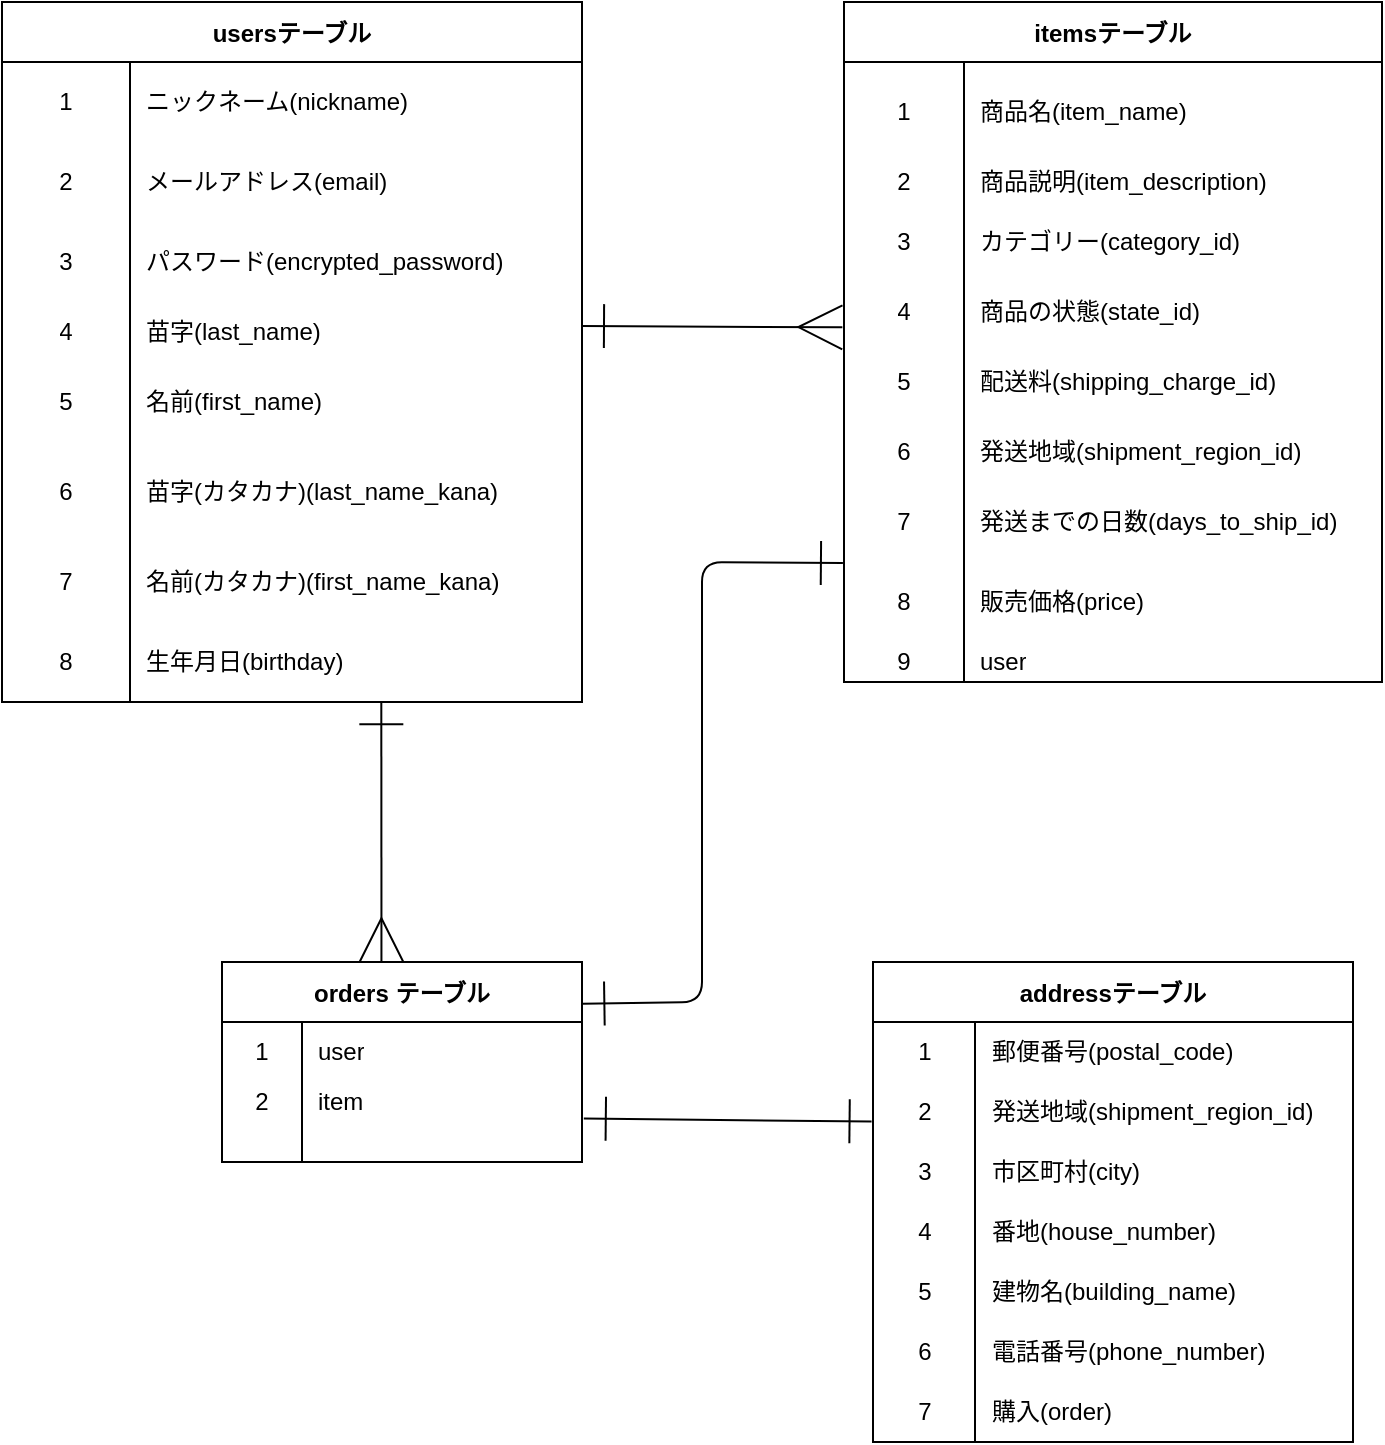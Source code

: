 <mxfile>
    <diagram id="y12n33zQPNSai81kDxcl" name="ページ1">
        <mxGraphModel dx="463" dy="490" grid="1" gridSize="10" guides="1" tooltips="1" connect="1" arrows="1" fold="1" page="1" pageScale="1" pageWidth="827" pageHeight="1169" math="0" shadow="0">
            <root>
                <mxCell id="0"/>
                <mxCell id="1" parent="0"/>
                <mxCell id="2" value="usersテーブル" style="shape=table;startSize=30;container=1;collapsible=0;childLayout=tableLayout;fixedRows=1;rowLines=0;fontStyle=1;" parent="1" vertex="1">
                    <mxGeometry x="50" y="40" width="290" height="350.0" as="geometry"/>
                </mxCell>
                <mxCell id="3" value="" style="shape=tableRow;horizontal=0;startSize=0;swimlaneHead=0;swimlaneBody=0;top=0;left=0;bottom=0;right=0;collapsible=0;dropTarget=0;fillColor=none;points=[[0,0.5],[1,0.5]];portConstraint=eastwest;" parent="2" vertex="1">
                    <mxGeometry y="30" width="290" height="40" as="geometry"/>
                </mxCell>
                <mxCell id="4" value="1" style="shape=partialRectangle;html=1;whiteSpace=wrap;connectable=0;fillColor=none;top=0;left=0;bottom=0;right=0;overflow=hidden;pointerEvents=1;" parent="3" vertex="1">
                    <mxGeometry width="64" height="40" as="geometry">
                        <mxRectangle width="64" height="40" as="alternateBounds"/>
                    </mxGeometry>
                </mxCell>
                <mxCell id="5" value="ニックネーム(nickname)" style="shape=partialRectangle;html=1;whiteSpace=wrap;connectable=0;fillColor=none;top=0;left=0;bottom=0;right=0;align=left;spacingLeft=6;overflow=hidden;" parent="3" vertex="1">
                    <mxGeometry x="64" width="226" height="40" as="geometry">
                        <mxRectangle width="226" height="40" as="alternateBounds"/>
                    </mxGeometry>
                </mxCell>
                <mxCell id="6" value="" style="shape=tableRow;horizontal=0;startSize=0;swimlaneHead=0;swimlaneBody=0;top=0;left=0;bottom=0;right=0;collapsible=0;dropTarget=0;fillColor=none;points=[[0,0.5],[1,0.5]];portConstraint=eastwest;" parent="2" vertex="1">
                    <mxGeometry y="70" width="290" height="40" as="geometry"/>
                </mxCell>
                <mxCell id="7" value="2" style="shape=partialRectangle;html=1;whiteSpace=wrap;connectable=0;fillColor=none;top=0;left=0;bottom=0;right=0;overflow=hidden;" parent="6" vertex="1">
                    <mxGeometry width="64" height="40" as="geometry">
                        <mxRectangle width="64" height="40" as="alternateBounds"/>
                    </mxGeometry>
                </mxCell>
                <mxCell id="8" value="メールアドレス(email)" style="shape=partialRectangle;html=1;whiteSpace=wrap;connectable=0;fillColor=none;top=0;left=0;bottom=0;right=0;align=left;spacingLeft=6;overflow=hidden;" parent="6" vertex="1">
                    <mxGeometry x="64" width="226" height="40" as="geometry">
                        <mxRectangle width="226" height="40" as="alternateBounds"/>
                    </mxGeometry>
                </mxCell>
                <mxCell id="9" value="" style="shape=tableRow;horizontal=0;startSize=0;swimlaneHead=0;swimlaneBody=0;top=0;left=0;bottom=0;right=0;collapsible=0;dropTarget=0;fillColor=none;points=[[0,0.5],[1,0.5]];portConstraint=eastwest;" parent="2" vertex="1">
                    <mxGeometry y="110" width="290" height="40" as="geometry"/>
                </mxCell>
                <mxCell id="10" value="3" style="shape=partialRectangle;html=1;whiteSpace=wrap;connectable=0;fillColor=none;top=0;left=0;bottom=0;right=0;overflow=hidden;" parent="9" vertex="1">
                    <mxGeometry width="64" height="40" as="geometry">
                        <mxRectangle width="64" height="40" as="alternateBounds"/>
                    </mxGeometry>
                </mxCell>
                <mxCell id="11" value="パスワード(encrypted_password)&lt;span style=&quot;&quot;&gt;&#9;&lt;/span&gt;" style="shape=partialRectangle;html=1;whiteSpace=wrap;connectable=0;fillColor=none;top=0;left=0;bottom=0;right=0;align=left;spacingLeft=6;overflow=hidden;" parent="9" vertex="1">
                    <mxGeometry x="64" width="226" height="40" as="geometry">
                        <mxRectangle width="226" height="40" as="alternateBounds"/>
                    </mxGeometry>
                </mxCell>
                <mxCell id="72" value="" style="shape=tableRow;horizontal=0;startSize=0;swimlaneHead=0;swimlaneBody=0;top=0;left=0;bottom=0;right=0;collapsible=0;dropTarget=0;fillColor=none;points=[[0,0.5],[1,0.5]];portConstraint=eastwest;" parent="2" vertex="1">
                    <mxGeometry y="150" width="290" height="30" as="geometry"/>
                </mxCell>
                <mxCell id="73" value="4" style="shape=partialRectangle;html=1;whiteSpace=wrap;connectable=0;fillColor=none;top=0;left=0;bottom=0;right=0;overflow=hidden;" parent="72" vertex="1">
                    <mxGeometry width="64" height="30" as="geometry">
                        <mxRectangle width="64" height="30" as="alternateBounds"/>
                    </mxGeometry>
                </mxCell>
                <mxCell id="74" value="苗字(last_name)" style="shape=partialRectangle;html=1;whiteSpace=wrap;connectable=0;fillColor=none;top=0;left=0;bottom=0;right=0;align=left;spacingLeft=6;overflow=hidden;" parent="72" vertex="1">
                    <mxGeometry x="64" width="226" height="30" as="geometry">
                        <mxRectangle width="226" height="30" as="alternateBounds"/>
                    </mxGeometry>
                </mxCell>
                <mxCell id="75" value="" style="shape=tableRow;horizontal=0;startSize=0;swimlaneHead=0;swimlaneBody=0;top=0;left=0;bottom=0;right=0;collapsible=0;dropTarget=0;fillColor=none;points=[[0,0.5],[1,0.5]];portConstraint=eastwest;" parent="2" vertex="1">
                    <mxGeometry y="180" width="290" height="40" as="geometry"/>
                </mxCell>
                <mxCell id="76" value="5" style="shape=partialRectangle;html=1;whiteSpace=wrap;connectable=0;fillColor=none;top=0;left=0;bottom=0;right=0;overflow=hidden;" parent="75" vertex="1">
                    <mxGeometry width="64" height="40" as="geometry">
                        <mxRectangle width="64" height="40" as="alternateBounds"/>
                    </mxGeometry>
                </mxCell>
                <mxCell id="77" value="名前(first_name)" style="shape=partialRectangle;html=1;whiteSpace=wrap;connectable=0;fillColor=none;top=0;left=0;bottom=0;right=0;align=left;spacingLeft=6;overflow=hidden;" parent="75" vertex="1">
                    <mxGeometry x="64" width="226" height="40" as="geometry">
                        <mxRectangle width="226" height="40" as="alternateBounds"/>
                    </mxGeometry>
                </mxCell>
                <mxCell id="94" value="" style="shape=tableRow;horizontal=0;startSize=0;swimlaneHead=0;swimlaneBody=0;top=0;left=0;bottom=0;right=0;collapsible=0;dropTarget=0;fillColor=none;points=[[0,0.5],[1,0.5]];portConstraint=eastwest;" parent="2" vertex="1">
                    <mxGeometry y="220" width="290" height="50" as="geometry"/>
                </mxCell>
                <mxCell id="95" value="6" style="shape=partialRectangle;html=1;whiteSpace=wrap;connectable=0;fillColor=none;top=0;left=0;bottom=0;right=0;overflow=hidden;" parent="94" vertex="1">
                    <mxGeometry width="64" height="50" as="geometry">
                        <mxRectangle width="64" height="50" as="alternateBounds"/>
                    </mxGeometry>
                </mxCell>
                <mxCell id="96" value="苗字(カタカナ)(last_name_kana)" style="shape=partialRectangle;html=1;whiteSpace=wrap;connectable=0;fillColor=none;top=0;left=0;bottom=0;right=0;align=left;spacingLeft=6;overflow=hidden;" parent="94" vertex="1">
                    <mxGeometry x="64" width="226" height="50" as="geometry">
                        <mxRectangle width="226" height="50" as="alternateBounds"/>
                    </mxGeometry>
                </mxCell>
                <mxCell id="116" value="" style="shape=tableRow;horizontal=0;startSize=0;swimlaneHead=0;swimlaneBody=0;top=0;left=0;bottom=0;right=0;collapsible=0;dropTarget=0;fillColor=none;points=[[0,0.5],[1,0.5]];portConstraint=eastwest;" parent="2" vertex="1">
                    <mxGeometry y="270" width="290" height="40" as="geometry"/>
                </mxCell>
                <mxCell id="117" value="7" style="shape=partialRectangle;html=1;whiteSpace=wrap;connectable=0;fillColor=none;top=0;left=0;bottom=0;right=0;overflow=hidden;" parent="116" vertex="1">
                    <mxGeometry width="64" height="40" as="geometry">
                        <mxRectangle width="64" height="40" as="alternateBounds"/>
                    </mxGeometry>
                </mxCell>
                <mxCell id="118" value="名前(カタカナ)(first_name_kana)" style="shape=partialRectangle;html=1;whiteSpace=wrap;connectable=0;fillColor=none;top=0;left=0;bottom=0;right=0;align=left;spacingLeft=6;overflow=hidden;" parent="116" vertex="1">
                    <mxGeometry x="64" width="226" height="40" as="geometry">
                        <mxRectangle width="226" height="40" as="alternateBounds"/>
                    </mxGeometry>
                </mxCell>
                <mxCell id="119" value="" style="shape=tableRow;horizontal=0;startSize=0;swimlaneHead=0;swimlaneBody=0;top=0;left=0;bottom=0;right=0;collapsible=0;dropTarget=0;fillColor=none;points=[[0,0.5],[1,0.5]];portConstraint=eastwest;" parent="2" vertex="1">
                    <mxGeometry y="310" width="290" height="40" as="geometry"/>
                </mxCell>
                <mxCell id="120" value="8" style="shape=partialRectangle;html=1;whiteSpace=wrap;connectable=0;fillColor=none;top=0;left=0;bottom=0;right=0;overflow=hidden;" parent="119" vertex="1">
                    <mxGeometry width="64" height="40" as="geometry">
                        <mxRectangle width="64" height="40" as="alternateBounds"/>
                    </mxGeometry>
                </mxCell>
                <mxCell id="121" value="生年月日(birthday)" style="shape=partialRectangle;html=1;whiteSpace=wrap;connectable=0;fillColor=none;top=0;left=0;bottom=0;right=0;align=left;spacingLeft=6;overflow=hidden;" parent="119" vertex="1">
                    <mxGeometry x="64" width="226" height="40" as="geometry">
                        <mxRectangle width="226" height="40" as="alternateBounds"/>
                    </mxGeometry>
                </mxCell>
                <mxCell id="25" value="addressテーブル" style="shape=table;startSize=30;container=1;collapsible=0;childLayout=tableLayout;fixedRows=1;rowLines=0;fontStyle=1;" parent="1" vertex="1">
                    <mxGeometry x="485.5" y="520" width="240" height="240" as="geometry"/>
                </mxCell>
                <mxCell id="26" value="" style="shape=tableRow;horizontal=0;startSize=0;swimlaneHead=0;swimlaneBody=0;top=0;left=0;bottom=0;right=0;collapsible=0;dropTarget=0;fillColor=none;points=[[0,0.5],[1,0.5]];portConstraint=eastwest;" parent="25" vertex="1">
                    <mxGeometry y="30" width="240" height="30" as="geometry"/>
                </mxCell>
                <mxCell id="27" value="1" style="shape=partialRectangle;html=1;whiteSpace=wrap;connectable=0;fillColor=none;top=0;left=0;bottom=0;right=0;overflow=hidden;pointerEvents=1;" parent="26" vertex="1">
                    <mxGeometry width="51" height="30" as="geometry">
                        <mxRectangle width="51" height="30" as="alternateBounds"/>
                    </mxGeometry>
                </mxCell>
                <mxCell id="28" value="郵便番号(postal_code)" style="shape=partialRectangle;html=1;whiteSpace=wrap;connectable=0;fillColor=none;top=0;left=0;bottom=0;right=0;align=left;spacingLeft=6;overflow=hidden;" parent="26" vertex="1">
                    <mxGeometry x="51" width="189" height="30" as="geometry">
                        <mxRectangle width="189" height="30" as="alternateBounds"/>
                    </mxGeometry>
                </mxCell>
                <mxCell id="29" value="" style="shape=tableRow;horizontal=0;startSize=0;swimlaneHead=0;swimlaneBody=0;top=0;left=0;bottom=0;right=0;collapsible=0;dropTarget=0;fillColor=none;points=[[0,0.5],[1,0.5]];portConstraint=eastwest;" parent="25" vertex="1">
                    <mxGeometry y="60" width="240" height="30" as="geometry"/>
                </mxCell>
                <mxCell id="30" value="2" style="shape=partialRectangle;html=1;whiteSpace=wrap;connectable=0;fillColor=none;top=0;left=0;bottom=0;right=0;overflow=hidden;" parent="29" vertex="1">
                    <mxGeometry width="51" height="30" as="geometry">
                        <mxRectangle width="51" height="30" as="alternateBounds"/>
                    </mxGeometry>
                </mxCell>
                <mxCell id="31" value="発送地域(shipment_region_id)" style="shape=partialRectangle;html=1;whiteSpace=wrap;connectable=0;fillColor=none;top=0;left=0;bottom=0;right=0;align=left;spacingLeft=6;overflow=hidden;" parent="29" vertex="1">
                    <mxGeometry x="51" width="189" height="30" as="geometry">
                        <mxRectangle width="189" height="30" as="alternateBounds"/>
                    </mxGeometry>
                </mxCell>
                <mxCell id="32" value="" style="shape=tableRow;horizontal=0;startSize=0;swimlaneHead=0;swimlaneBody=0;top=0;left=0;bottom=0;right=0;collapsible=0;dropTarget=0;fillColor=none;points=[[0,0.5],[1,0.5]];portConstraint=eastwest;" parent="25" vertex="1">
                    <mxGeometry y="90" width="240" height="30" as="geometry"/>
                </mxCell>
                <mxCell id="33" value="3" style="shape=partialRectangle;html=1;whiteSpace=wrap;connectable=0;fillColor=none;top=0;left=0;bottom=0;right=0;overflow=hidden;" parent="32" vertex="1">
                    <mxGeometry width="51" height="30" as="geometry">
                        <mxRectangle width="51" height="30" as="alternateBounds"/>
                    </mxGeometry>
                </mxCell>
                <mxCell id="34" value="市区町村(city)" style="shape=partialRectangle;html=1;whiteSpace=wrap;connectable=0;fillColor=none;top=0;left=0;bottom=0;right=0;align=left;spacingLeft=6;overflow=hidden;" parent="32" vertex="1">
                    <mxGeometry x="51" width="189" height="30" as="geometry">
                        <mxRectangle width="189" height="30" as="alternateBounds"/>
                    </mxGeometry>
                </mxCell>
                <mxCell id="205" value="" style="shape=tableRow;horizontal=0;startSize=0;swimlaneHead=0;swimlaneBody=0;top=0;left=0;bottom=0;right=0;collapsible=0;dropTarget=0;fillColor=none;points=[[0,0.5],[1,0.5]];portConstraint=eastwest;" parent="25" vertex="1">
                    <mxGeometry y="120" width="240" height="30" as="geometry"/>
                </mxCell>
                <mxCell id="206" value="4" style="shape=partialRectangle;html=1;whiteSpace=wrap;connectable=0;fillColor=none;top=0;left=0;bottom=0;right=0;overflow=hidden;" parent="205" vertex="1">
                    <mxGeometry width="51" height="30" as="geometry">
                        <mxRectangle width="51" height="30" as="alternateBounds"/>
                    </mxGeometry>
                </mxCell>
                <mxCell id="207" value="番地(house_number)" style="shape=partialRectangle;html=1;whiteSpace=wrap;connectable=0;fillColor=none;top=0;left=0;bottom=0;right=0;align=left;spacingLeft=6;overflow=hidden;" parent="205" vertex="1">
                    <mxGeometry x="51" width="189" height="30" as="geometry">
                        <mxRectangle width="189" height="30" as="alternateBounds"/>
                    </mxGeometry>
                </mxCell>
                <mxCell id="208" value="" style="shape=tableRow;horizontal=0;startSize=0;swimlaneHead=0;swimlaneBody=0;top=0;left=0;bottom=0;right=0;collapsible=0;dropTarget=0;fillColor=none;points=[[0,0.5],[1,0.5]];portConstraint=eastwest;" parent="25" vertex="1">
                    <mxGeometry y="150" width="240" height="30" as="geometry"/>
                </mxCell>
                <mxCell id="209" value="5" style="shape=partialRectangle;html=1;whiteSpace=wrap;connectable=0;fillColor=none;top=0;left=0;bottom=0;right=0;overflow=hidden;" parent="208" vertex="1">
                    <mxGeometry width="51" height="30" as="geometry">
                        <mxRectangle width="51" height="30" as="alternateBounds"/>
                    </mxGeometry>
                </mxCell>
                <mxCell id="210" value="建物名(building_name)" style="shape=partialRectangle;html=1;whiteSpace=wrap;connectable=0;fillColor=none;top=0;left=0;bottom=0;right=0;align=left;spacingLeft=6;overflow=hidden;" parent="208" vertex="1">
                    <mxGeometry x="51" width="189" height="30" as="geometry">
                        <mxRectangle width="189" height="30" as="alternateBounds"/>
                    </mxGeometry>
                </mxCell>
                <mxCell id="211" value="" style="shape=tableRow;horizontal=0;startSize=0;swimlaneHead=0;swimlaneBody=0;top=0;left=0;bottom=0;right=0;collapsible=0;dropTarget=0;fillColor=none;points=[[0,0.5],[1,0.5]];portConstraint=eastwest;" parent="25" vertex="1">
                    <mxGeometry y="180" width="240" height="30" as="geometry"/>
                </mxCell>
                <mxCell id="212" value="6" style="shape=partialRectangle;html=1;whiteSpace=wrap;connectable=0;fillColor=none;top=0;left=0;bottom=0;right=0;overflow=hidden;" parent="211" vertex="1">
                    <mxGeometry width="51" height="30" as="geometry">
                        <mxRectangle width="51" height="30" as="alternateBounds"/>
                    </mxGeometry>
                </mxCell>
                <mxCell id="213" value="電話番号(phone_number)" style="shape=partialRectangle;html=1;whiteSpace=wrap;connectable=0;fillColor=none;top=0;left=0;bottom=0;right=0;align=left;spacingLeft=6;overflow=hidden;" parent="211" vertex="1">
                    <mxGeometry x="51" width="189" height="30" as="geometry">
                        <mxRectangle width="189" height="30" as="alternateBounds"/>
                    </mxGeometry>
                </mxCell>
                <mxCell id="214" value="" style="shape=tableRow;horizontal=0;startSize=0;swimlaneHead=0;swimlaneBody=0;top=0;left=0;bottom=0;right=0;collapsible=0;dropTarget=0;fillColor=none;points=[[0,0.5],[1,0.5]];portConstraint=eastwest;" parent="25" vertex="1">
                    <mxGeometry y="210" width="240" height="30" as="geometry"/>
                </mxCell>
                <mxCell id="215" value="7" style="shape=partialRectangle;html=1;whiteSpace=wrap;connectable=0;fillColor=none;top=0;left=0;bottom=0;right=0;overflow=hidden;" parent="214" vertex="1">
                    <mxGeometry width="51" height="30" as="geometry">
                        <mxRectangle width="51" height="30" as="alternateBounds"/>
                    </mxGeometry>
                </mxCell>
                <mxCell id="216" value="購入(order)" style="shape=partialRectangle;html=1;whiteSpace=wrap;connectable=0;fillColor=none;top=0;left=0;bottom=0;right=0;align=left;spacingLeft=6;overflow=hidden;" parent="214" vertex="1">
                    <mxGeometry x="51" width="189" height="30" as="geometry">
                        <mxRectangle width="189" height="30" as="alternateBounds"/>
                    </mxGeometry>
                </mxCell>
                <mxCell id="266" style="edgeStyle=none;rounded=1;jumpSize=11;html=1;strokeWidth=1;startArrow=ERmany;startFill=0;endArrow=ERone;endFill=0;startSize=20;endSize=20;sourcePerimeterSpacing=20;targetPerimeterSpacing=20;exitX=0.443;exitY=0.001;exitDx=0;exitDy=0;exitPerimeter=0;entryX=0.654;entryY=1.004;entryDx=0;entryDy=0;entryPerimeter=0;" parent="1" source="35" target="119" edge="1">
                    <mxGeometry relative="1" as="geometry">
                        <mxPoint x="250" y="520" as="sourcePoint"/>
                        <mxPoint x="240" y="400" as="targetPoint"/>
                    </mxGeometry>
                </mxCell>
                <mxCell id="270" style="edgeStyle=none;rounded=1;jumpSize=11;html=1;entryX=-0.002;entryY=0.014;entryDx=0;entryDy=0;entryPerimeter=0;strokeWidth=1;startArrow=ERone;startFill=0;endArrow=ERone;endFill=0;startSize=20;endSize=20;sourcePerimeterSpacing=20;targetPerimeterSpacing=20;exitX=1.001;exitY=0.209;exitDx=0;exitDy=0;exitPerimeter=0;" parent="1" source="35" target="167" edge="1">
                    <mxGeometry relative="1" as="geometry">
                        <Array as="points">
                            <mxPoint x="400" y="540"/>
                            <mxPoint x="400" y="320"/>
                        </Array>
                    </mxGeometry>
                </mxCell>
                <mxCell id="35" value="orders テーブル" style="shape=table;startSize=30;container=1;collapsible=0;childLayout=tableLayout;fixedRows=1;rowLines=0;fontStyle=1;" parent="1" vertex="1">
                    <mxGeometry x="160" y="520" width="180" height="100" as="geometry"/>
                </mxCell>
                <mxCell id="36" value="" style="shape=tableRow;horizontal=0;startSize=0;swimlaneHead=0;swimlaneBody=0;top=0;left=0;bottom=0;right=0;collapsible=0;dropTarget=0;fillColor=none;points=[[0,0.5],[1,0.5]];portConstraint=eastwest;" parent="35" vertex="1">
                    <mxGeometry y="30" width="180" height="30" as="geometry"/>
                </mxCell>
                <mxCell id="37" value="1" style="shape=partialRectangle;html=1;whiteSpace=wrap;connectable=0;fillColor=none;top=0;left=0;bottom=0;right=0;overflow=hidden;pointerEvents=1;" parent="36" vertex="1">
                    <mxGeometry width="40" height="30" as="geometry">
                        <mxRectangle width="40" height="30" as="alternateBounds"/>
                    </mxGeometry>
                </mxCell>
                <mxCell id="38" value="user" style="shape=partialRectangle;html=1;whiteSpace=wrap;connectable=0;fillColor=none;top=0;left=0;bottom=0;right=0;align=left;spacingLeft=6;overflow=hidden;" parent="36" vertex="1">
                    <mxGeometry x="40" width="140" height="30" as="geometry">
                        <mxRectangle width="140" height="30" as="alternateBounds"/>
                    </mxGeometry>
                </mxCell>
                <mxCell id="39" value="" style="shape=tableRow;horizontal=0;startSize=0;swimlaneHead=0;swimlaneBody=0;top=0;left=0;bottom=0;right=0;collapsible=0;dropTarget=0;fillColor=none;points=[[0,0.5],[1,0.5]];portConstraint=eastwest;" parent="35" vertex="1">
                    <mxGeometry y="60" width="180" height="20" as="geometry"/>
                </mxCell>
                <mxCell id="40" value="2" style="shape=partialRectangle;html=1;whiteSpace=wrap;connectable=0;fillColor=none;top=0;left=0;bottom=0;right=0;overflow=hidden;" parent="39" vertex="1">
                    <mxGeometry width="40" height="20" as="geometry">
                        <mxRectangle width="40" height="20" as="alternateBounds"/>
                    </mxGeometry>
                </mxCell>
                <mxCell id="41" value="item" style="shape=partialRectangle;html=1;whiteSpace=wrap;connectable=0;fillColor=none;top=0;left=0;bottom=0;right=0;align=left;spacingLeft=6;overflow=hidden;" parent="39" vertex="1">
                    <mxGeometry x="40" width="140" height="20" as="geometry">
                        <mxRectangle width="140" height="20" as="alternateBounds"/>
                    </mxGeometry>
                </mxCell>
                <mxCell id="42" value="" style="shape=tableRow;horizontal=0;startSize=0;swimlaneHead=0;swimlaneBody=0;top=0;left=0;bottom=0;right=0;collapsible=0;dropTarget=0;fillColor=none;points=[[0,0.5],[1,0.5]];portConstraint=eastwest;" parent="35" vertex="1">
                    <mxGeometry y="80" width="180" height="20" as="geometry"/>
                </mxCell>
                <mxCell id="43" value="" style="shape=partialRectangle;html=1;whiteSpace=wrap;connectable=0;fillColor=none;top=0;left=0;bottom=0;right=0;overflow=hidden;" parent="42" vertex="1">
                    <mxGeometry width="40" height="20" as="geometry">
                        <mxRectangle width="40" height="20" as="alternateBounds"/>
                    </mxGeometry>
                </mxCell>
                <mxCell id="44" value="" style="shape=partialRectangle;html=1;whiteSpace=wrap;connectable=0;fillColor=none;top=0;left=0;bottom=0;right=0;align=left;spacingLeft=6;overflow=hidden;" parent="42" vertex="1">
                    <mxGeometry x="40" width="140" height="20" as="geometry">
                        <mxRectangle width="140" height="20" as="alternateBounds"/>
                    </mxGeometry>
                </mxCell>
                <mxCell id="268" style="edgeStyle=none;rounded=1;jumpSize=11;html=1;entryX=1;entryY=0.4;entryDx=0;entryDy=0;entryPerimeter=0;strokeWidth=1;startArrow=ERmany;startFill=0;endArrow=ERone;endFill=0;startSize=20;endSize=20;sourcePerimeterSpacing=20;targetPerimeterSpacing=20;exitX=-0.003;exitY=0.756;exitDx=0;exitDy=0;exitPerimeter=0;" parent="1" source="52" target="72" edge="1">
                    <mxGeometry relative="1" as="geometry"/>
                </mxCell>
                <mxCell id="45" value="itemsテーブル" style="shape=table;startSize=30;container=1;collapsible=0;childLayout=tableLayout;fixedRows=1;rowLines=0;fontStyle=1;" parent="1" vertex="1">
                    <mxGeometry x="471" y="40" width="269" height="340" as="geometry"/>
                </mxCell>
                <mxCell id="46" value="" style="shape=tableRow;horizontal=0;startSize=0;swimlaneHead=0;swimlaneBody=0;top=0;left=0;bottom=0;right=0;collapsible=0;dropTarget=0;fillColor=none;points=[[0,0.5],[1,0.5]];portConstraint=eastwest;" parent="45" vertex="1">
                    <mxGeometry y="30" width="269" height="50" as="geometry"/>
                </mxCell>
                <mxCell id="47" value="1" style="shape=partialRectangle;html=1;whiteSpace=wrap;connectable=0;fillColor=none;top=0;left=0;bottom=0;right=0;overflow=hidden;pointerEvents=1;" parent="46" vertex="1">
                    <mxGeometry width="60" height="50" as="geometry">
                        <mxRectangle width="60" height="50" as="alternateBounds"/>
                    </mxGeometry>
                </mxCell>
                <mxCell id="48" value="商品名(item_name)" style="shape=partialRectangle;html=1;whiteSpace=wrap;connectable=0;fillColor=none;top=0;left=0;bottom=0;right=0;align=left;spacingLeft=6;overflow=hidden;" parent="46" vertex="1">
                    <mxGeometry x="60" width="209" height="50" as="geometry">
                        <mxRectangle width="209" height="50" as="alternateBounds"/>
                    </mxGeometry>
                </mxCell>
                <mxCell id="200" value="" style="shape=tableRow;horizontal=0;startSize=0;swimlaneHead=0;swimlaneBody=0;top=0;left=0;bottom=0;right=0;collapsible=0;dropTarget=0;fillColor=none;points=[[0,0.5],[1,0.5]];portConstraint=eastwest;" parent="45" vertex="1">
                    <mxGeometry y="80" width="269" height="20" as="geometry"/>
                </mxCell>
                <mxCell id="201" value="2" style="shape=partialRectangle;html=1;whiteSpace=wrap;connectable=0;fillColor=none;top=0;left=0;bottom=0;right=0;overflow=hidden;pointerEvents=1;" parent="200" vertex="1">
                    <mxGeometry width="60" height="20" as="geometry">
                        <mxRectangle width="60" height="20" as="alternateBounds"/>
                    </mxGeometry>
                </mxCell>
                <mxCell id="202" value="商品説明(item_description)" style="shape=partialRectangle;html=1;whiteSpace=wrap;connectable=0;fillColor=none;top=0;left=0;bottom=0;right=0;align=left;spacingLeft=6;overflow=hidden;" parent="200" vertex="1">
                    <mxGeometry x="60" width="209" height="20" as="geometry">
                        <mxRectangle width="209" height="20" as="alternateBounds"/>
                    </mxGeometry>
                </mxCell>
                <mxCell id="49" value="" style="shape=tableRow;horizontal=0;startSize=0;swimlaneHead=0;swimlaneBody=0;top=0;left=0;bottom=0;right=0;collapsible=0;dropTarget=0;fillColor=none;points=[[0,0.5],[1,0.5]];portConstraint=eastwest;" parent="45" vertex="1">
                    <mxGeometry y="100" width="269" height="40" as="geometry"/>
                </mxCell>
                <mxCell id="50" value="3" style="shape=partialRectangle;html=1;whiteSpace=wrap;connectable=0;fillColor=none;top=0;left=0;bottom=0;right=0;overflow=hidden;" parent="49" vertex="1">
                    <mxGeometry width="60" height="40" as="geometry">
                        <mxRectangle width="60" height="40" as="alternateBounds"/>
                    </mxGeometry>
                </mxCell>
                <mxCell id="51" value="カテゴリー(category_id)" style="shape=partialRectangle;html=1;whiteSpace=wrap;connectable=0;fillColor=none;top=0;left=0;bottom=0;right=0;align=left;spacingLeft=6;overflow=hidden;spacingTop=0;" parent="49" vertex="1">
                    <mxGeometry x="60" width="209" height="40" as="geometry">
                        <mxRectangle width="209" height="40" as="alternateBounds"/>
                    </mxGeometry>
                </mxCell>
                <mxCell id="52" value="" style="shape=tableRow;horizontal=0;startSize=0;swimlaneHead=0;swimlaneBody=0;top=0;left=0;bottom=0;right=0;collapsible=0;dropTarget=0;fillColor=none;points=[[0,0.5],[1,0.5]];portConstraint=eastwest;" parent="45" vertex="1">
                    <mxGeometry y="140" width="269" height="30" as="geometry"/>
                </mxCell>
                <mxCell id="53" value="4" style="shape=partialRectangle;html=1;whiteSpace=wrap;connectable=0;fillColor=none;top=0;left=0;bottom=0;right=0;overflow=hidden;" parent="52" vertex="1">
                    <mxGeometry width="60" height="30" as="geometry">
                        <mxRectangle width="60" height="30" as="alternateBounds"/>
                    </mxGeometry>
                </mxCell>
                <mxCell id="54" value="商品の状態(state_id)" style="shape=partialRectangle;html=1;whiteSpace=wrap;connectable=0;fillColor=none;top=0;left=0;bottom=0;right=0;align=left;spacingLeft=6;overflow=hidden;spacingTop=0;" parent="52" vertex="1">
                    <mxGeometry x="60" width="209" height="30" as="geometry">
                        <mxRectangle width="209" height="30" as="alternateBounds"/>
                    </mxGeometry>
                </mxCell>
                <mxCell id="139" value="" style="shape=tableRow;horizontal=0;startSize=0;swimlaneHead=0;swimlaneBody=0;top=0;left=0;bottom=0;right=0;collapsible=0;dropTarget=0;fillColor=none;points=[[0,0.5],[1,0.5]];portConstraint=eastwest;" parent="45" vertex="1">
                    <mxGeometry y="170" width="269" height="40" as="geometry"/>
                </mxCell>
                <mxCell id="140" value="5" style="shape=partialRectangle;html=1;whiteSpace=wrap;connectable=0;fillColor=none;top=0;left=0;bottom=0;right=0;overflow=hidden;" parent="139" vertex="1">
                    <mxGeometry width="60" height="40" as="geometry">
                        <mxRectangle width="60" height="40" as="alternateBounds"/>
                    </mxGeometry>
                </mxCell>
                <mxCell id="141" value="配送料(shipping_charge_id)" style="shape=partialRectangle;html=1;whiteSpace=wrap;connectable=0;fillColor=none;top=0;left=0;bottom=0;right=0;align=left;spacingLeft=6;overflow=hidden;verticalAlign=middle;spacingTop=0;" parent="139" vertex="1">
                    <mxGeometry x="60" width="209" height="40" as="geometry">
                        <mxRectangle width="209" height="40" as="alternateBounds"/>
                    </mxGeometry>
                </mxCell>
                <mxCell id="142" value="" style="shape=tableRow;horizontal=0;startSize=0;swimlaneHead=0;swimlaneBody=0;top=0;left=0;bottom=0;right=0;collapsible=0;dropTarget=0;fillColor=none;points=[[0,0.5],[1,0.5]];portConstraint=eastwest;" parent="45" vertex="1">
                    <mxGeometry y="210" width="269" height="30" as="geometry"/>
                </mxCell>
                <mxCell id="143" value="6" style="shape=partialRectangle;html=1;whiteSpace=wrap;connectable=0;fillColor=none;top=0;left=0;bottom=0;right=0;overflow=hidden;" parent="142" vertex="1">
                    <mxGeometry width="60" height="30" as="geometry">
                        <mxRectangle width="60" height="30" as="alternateBounds"/>
                    </mxGeometry>
                </mxCell>
                <mxCell id="144" value="発送地域(shipment_region_id)" style="shape=partialRectangle;html=1;whiteSpace=wrap;connectable=0;fillColor=none;top=0;left=0;bottom=0;right=0;align=left;spacingLeft=6;overflow=hidden;spacingTop=0;" parent="142" vertex="1">
                    <mxGeometry x="60" width="209" height="30" as="geometry">
                        <mxRectangle width="209" height="30" as="alternateBounds"/>
                    </mxGeometry>
                </mxCell>
                <mxCell id="163" value="" style="shape=tableRow;horizontal=0;startSize=0;swimlaneHead=0;swimlaneBody=0;top=0;left=0;bottom=0;right=0;collapsible=0;dropTarget=0;fillColor=none;points=[[0,0.5],[1,0.5]];portConstraint=eastwest;" parent="45" vertex="1">
                    <mxGeometry y="240" width="269" height="40" as="geometry"/>
                </mxCell>
                <mxCell id="164" value="7" style="shape=partialRectangle;html=1;whiteSpace=wrap;connectable=0;fillColor=none;top=0;left=0;bottom=0;right=0;overflow=hidden;" parent="163" vertex="1">
                    <mxGeometry width="60" height="40" as="geometry">
                        <mxRectangle width="60" height="40" as="alternateBounds"/>
                    </mxGeometry>
                </mxCell>
                <mxCell id="165" value="発送までの日数(days_to_ship_id)" style="shape=partialRectangle;html=1;whiteSpace=wrap;connectable=0;fillColor=none;top=0;left=0;bottom=0;right=0;align=left;spacingLeft=6;overflow=hidden;spacingTop=0;" parent="163" vertex="1">
                    <mxGeometry x="60" width="209" height="40" as="geometry">
                        <mxRectangle width="209" height="40" as="alternateBounds"/>
                    </mxGeometry>
                </mxCell>
                <mxCell id="167" value="" style="shape=tableRow;horizontal=0;startSize=0;swimlaneHead=0;swimlaneBody=0;top=0;left=0;bottom=0;right=0;collapsible=0;dropTarget=0;fillColor=none;points=[[0,0.5],[1,0.5]];portConstraint=eastwest;" parent="45" vertex="1">
                    <mxGeometry y="280" width="269" height="40" as="geometry"/>
                </mxCell>
                <mxCell id="168" value="8" style="shape=partialRectangle;html=1;whiteSpace=wrap;connectable=0;fillColor=none;top=0;left=0;bottom=0;right=0;overflow=hidden;" parent="167" vertex="1">
                    <mxGeometry width="60" height="40" as="geometry">
                        <mxRectangle width="60" height="40" as="alternateBounds"/>
                    </mxGeometry>
                </mxCell>
                <mxCell id="169" value="販売価格(price)" style="shape=partialRectangle;html=1;whiteSpace=wrap;connectable=0;fillColor=none;top=0;left=0;bottom=0;right=0;align=left;spacingLeft=6;overflow=hidden;spacingTop=0;" parent="167" vertex="1">
                    <mxGeometry x="60" width="209" height="40" as="geometry">
                        <mxRectangle width="209" height="40" as="alternateBounds"/>
                    </mxGeometry>
                </mxCell>
                <mxCell id="194" value="" style="shape=tableRow;horizontal=0;startSize=0;swimlaneHead=0;swimlaneBody=0;top=0;left=0;bottom=0;right=0;collapsible=0;dropTarget=0;fillColor=none;points=[[0,0.5],[1,0.5]];portConstraint=eastwest;" parent="45" vertex="1">
                    <mxGeometry y="320" width="269" height="20" as="geometry"/>
                </mxCell>
                <mxCell id="195" value="9" style="shape=partialRectangle;html=1;whiteSpace=wrap;connectable=0;fillColor=none;top=0;left=0;bottom=0;right=0;overflow=hidden;" parent="194" vertex="1">
                    <mxGeometry width="60" height="20" as="geometry">
                        <mxRectangle width="60" height="20" as="alternateBounds"/>
                    </mxGeometry>
                </mxCell>
                <mxCell id="196" value="user" style="shape=partialRectangle;html=1;whiteSpace=wrap;connectable=0;fillColor=none;top=0;left=0;bottom=0;right=0;align=left;spacingLeft=6;overflow=hidden;spacingTop=0;" parent="194" vertex="1">
                    <mxGeometry x="60" width="209" height="20" as="geometry">
                        <mxRectangle width="209" height="20" as="alternateBounds"/>
                    </mxGeometry>
                </mxCell>
                <mxCell id="269" style="edgeStyle=none;rounded=1;jumpSize=11;html=1;strokeWidth=1;startArrow=ERone;startFill=0;endArrow=ERone;endFill=0;startSize=20;endSize=20;sourcePerimeterSpacing=20;targetPerimeterSpacing=20;entryX=1.005;entryY=-0.085;entryDx=0;entryDy=0;entryPerimeter=0;exitX=-0.003;exitY=0.658;exitDx=0;exitDy=0;exitPerimeter=0;" parent="1" source="29" target="42" edge="1">
                    <mxGeometry relative="1" as="geometry">
                        <mxPoint x="480" y="600" as="sourcePoint"/>
                        <mxPoint x="350" y="605" as="targetPoint"/>
                    </mxGeometry>
                </mxCell>
            </root>
        </mxGraphModel>
    </diagram>
</mxfile>